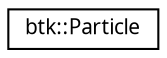 digraph G
{
  edge [fontname="FreeSans.ttf",fontsize="10",labelfontname="FreeSans.ttf",labelfontsize="10"];
  node [fontname="FreeSans.ttf",fontsize="10",shape=record];
  rankdir=LR;
  Node1 [label="btk::Particle",height=0.2,width=0.4,color="black", fillcolor="white", style="filled",URL="$classbtk_1_1_particle.html",tooltip="Particle of particle filter."];
}

